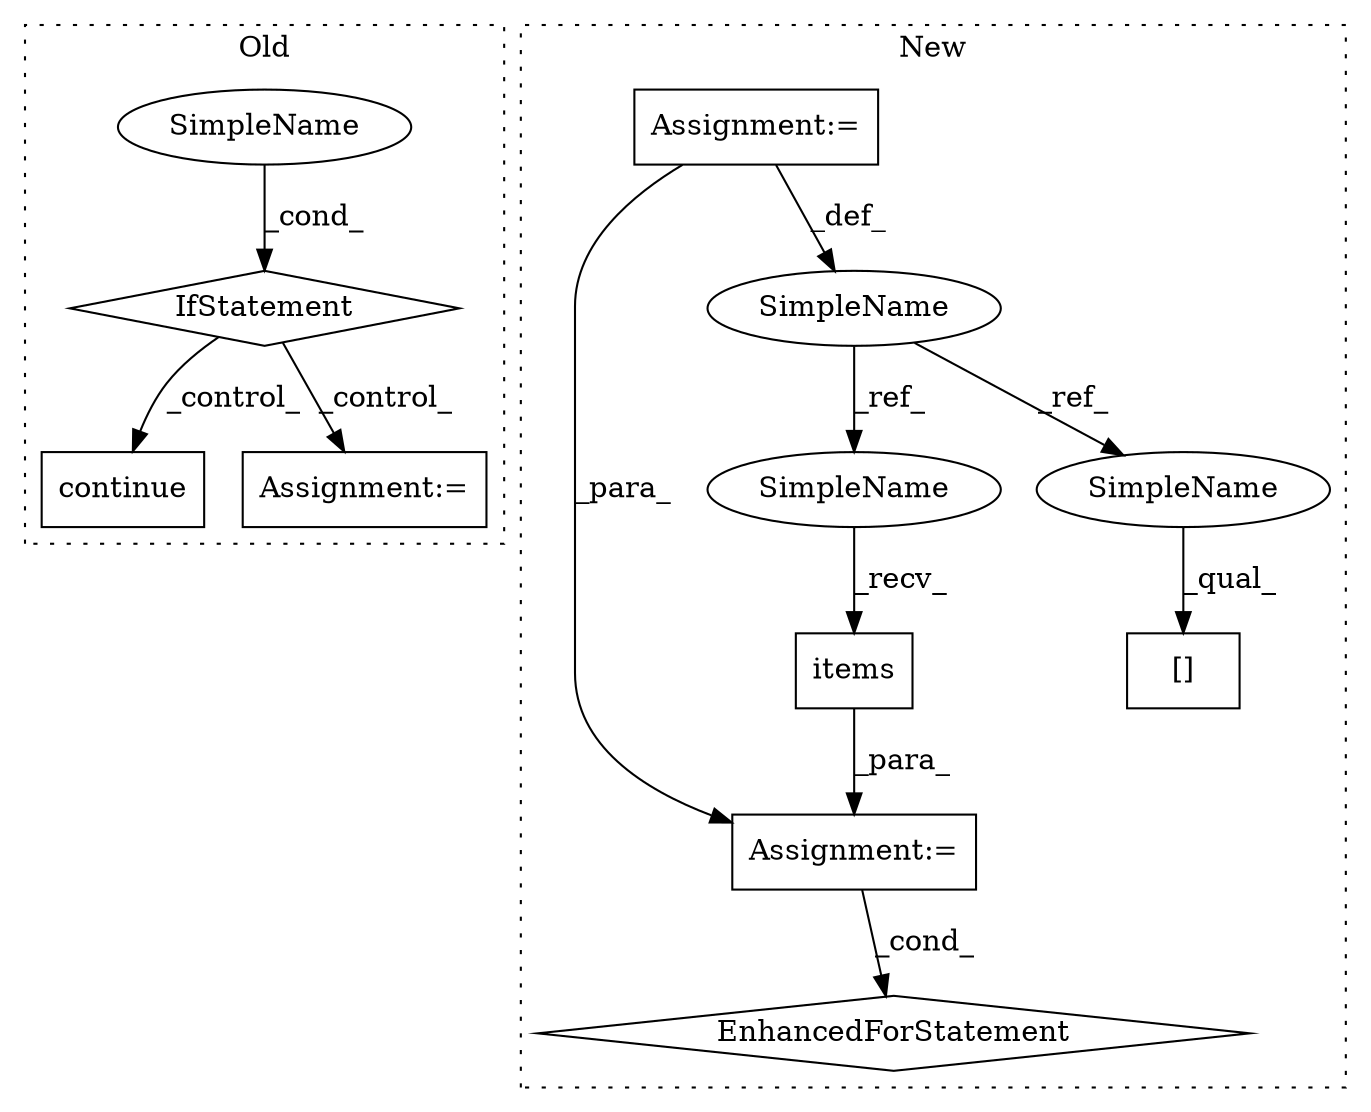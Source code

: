 digraph G {
subgraph cluster0 {
1 [label="continue" a="18" s="750" l="9" shape="box"];
3 [label="IfStatement" a="25" s="656,738" l="4,2" shape="diamond"];
4 [label="SimpleName" a="42" s="" l="" shape="ellipse"];
6 [label="Assignment:=" a="7" s="777" l="1" shape="box"];
label = "Old";
style="dotted";
}
subgraph cluster1 {
2 [label="items" a="32" s="1511" l="7" shape="box"];
5 [label="Assignment:=" a="7" s="1412,1518" l="70,2" shape="box"];
7 [label="Assignment:=" a="7" s="762" l="1" shape="box"];
8 [label="EnhancedForStatement" a="70" s="1412,1518" l="70,2" shape="diamond"];
9 [label="[]" a="2" s="1164,1177" l="8,1" shape="box"];
10 [label="SimpleName" a="42" s="755" l="7" shape="ellipse"];
11 [label="SimpleName" a="42" s="1503" l="7" shape="ellipse"];
12 [label="SimpleName" a="42" s="1164" l="7" shape="ellipse"];
label = "New";
style="dotted";
}
2 -> 5 [label="_para_"];
3 -> 1 [label="_control_"];
3 -> 6 [label="_control_"];
4 -> 3 [label="_cond_"];
5 -> 8 [label="_cond_"];
7 -> 10 [label="_def_"];
7 -> 5 [label="_para_"];
10 -> 12 [label="_ref_"];
10 -> 11 [label="_ref_"];
11 -> 2 [label="_recv_"];
12 -> 9 [label="_qual_"];
}